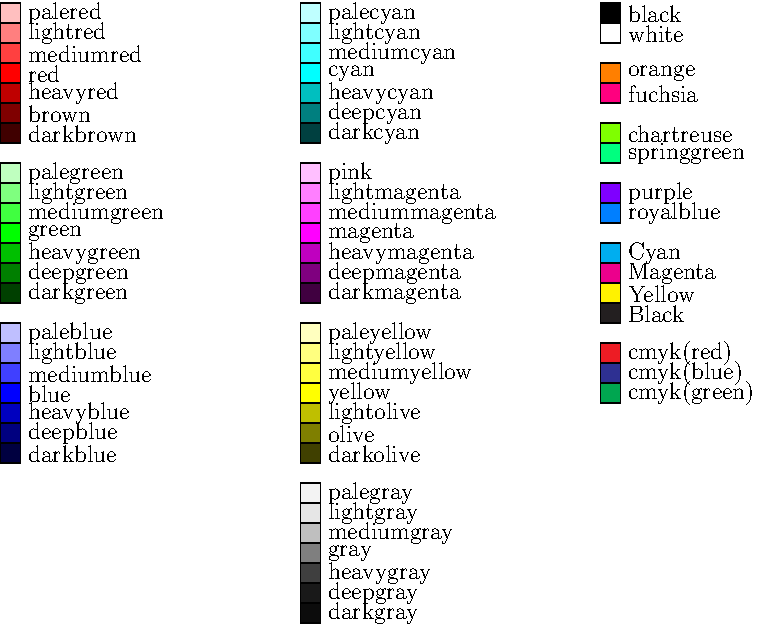 int i=0;
int j=0;

bool components=false;

pen p;

void col(... string[] s) {
  for(int n=0; n < s.length; ++n) {
    j -= 10;
    string s=s[n];
    eval("p="+s+";",true);
    if(components) {
      real[] a=colors(p);
      for(int i=0; i < a.length; ++i)
        s += " "+(string) a[i];
    }
    label(s,(i+10,j),E);
    filldraw(box((i,j-5),(i+10,j+5)),p);
  }
}

col("palered");
col("lightred");
col("mediumred");
col("red");
col("heavyred");
col("brown");
col("darkbrown");
j -= 10;

col("palegreen");
col("lightgreen");
col("mediumgreen");
col("green");
col("heavygreen");
col("deepgreen");
col("darkgreen");
j -= 10;

col("paleblue");
col("lightblue");
col("mediumblue");
col("blue");
col("heavyblue");
col("deepblue");
col("darkblue");
j -= 10;

i += 150;
j=0;

col("palecyan");
col("lightcyan");
col("mediumcyan");
col("cyan");
col("heavycyan");
col("deepcyan");
col("darkcyan");
j -= 10;

col("pink");
col("lightmagenta");
col("mediummagenta");
col("magenta");
col("heavymagenta");
col("deepmagenta");
col("darkmagenta");
j -= 10;

col("paleyellow");
col("lightyellow");
col("mediumyellow");
col("yellow");
col("lightolive");
col("olive");
col("darkolive");
j -= 10;

col("palegray");
col("lightgray");
col("mediumgray");
col("gray");
col("heavygray");
col("deepgray");
col("darkgray");
j -= 10;

i += 150;
j=0;

col("black");
col("white");
j -= 10;

col("orange");
col("fuchsia");
j -= 10;
col("chartreuse");
col("springgreen");
j -= 10;
col("purple");
col("royalblue");
j -= 10;

col("Cyan");
col("Magenta");
col("Yellow");
col("Black");

j -= 10;

col("cmyk(red)");
col("cmyk(blue)");
col("cmyk(green)");

